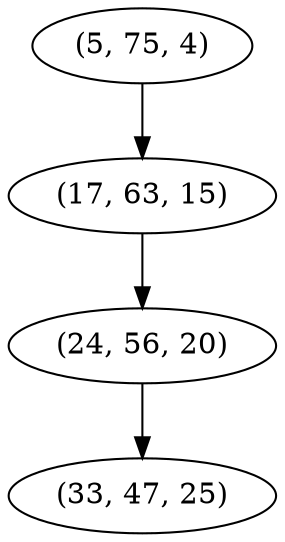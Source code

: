 digraph tree {
    "(5, 75, 4)";
    "(17, 63, 15)";
    "(24, 56, 20)";
    "(33, 47, 25)";
    "(5, 75, 4)" -> "(17, 63, 15)";
    "(17, 63, 15)" -> "(24, 56, 20)";
    "(24, 56, 20)" -> "(33, 47, 25)";
}
